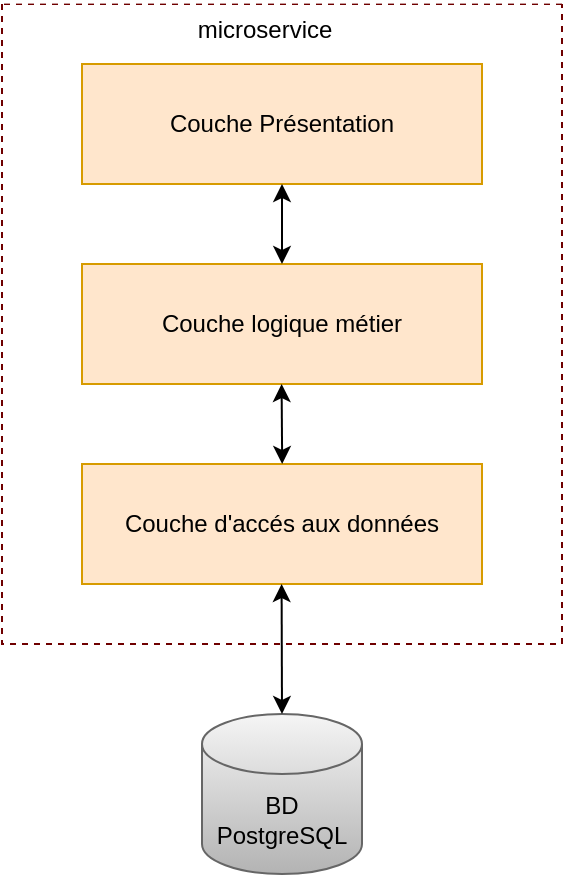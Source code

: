<mxfile version="24.7.14">
  <diagram id="prtHgNgQTEPvFCAcTncT" name="Page-1">
    <mxGraphModel dx="482" dy="1802" grid="1" gridSize="10" guides="1" tooltips="1" connect="1" arrows="1" fold="1" page="1" pageScale="1" pageWidth="827" pageHeight="1169" math="0" shadow="0">
      <root>
        <mxCell id="0" />
        <mxCell id="1" parent="0" />
        <mxCell id="uBYx9kKuJi2ON3T31jr--2" value="&lt;div&gt;Couche Présentation&lt;/div&gt;" style="rounded=0;whiteSpace=wrap;html=1;fillColor=#ffe6cc;strokeColor=#d79b00;" vertex="1" parent="1">
          <mxGeometry x="200" y="-320" width="200" height="60" as="geometry" />
        </mxCell>
        <mxCell id="uBYx9kKuJi2ON3T31jr--5" value="&lt;div&gt;Couche logique métier&lt;br&gt;&lt;/div&gt;" style="rounded=0;whiteSpace=wrap;html=1;fillColor=#ffe6cc;strokeColor=#d79b00;" vertex="1" parent="1">
          <mxGeometry x="200" y="-220" width="200" height="60" as="geometry" />
        </mxCell>
        <mxCell id="uBYx9kKuJi2ON3T31jr--6" value="&lt;div&gt;Couche d&#39;accés aux données&lt;br&gt;&lt;/div&gt;" style="rounded=0;whiteSpace=wrap;html=1;fillColor=#ffe6cc;strokeColor=#d79b00;" vertex="1" parent="1">
          <mxGeometry x="200" y="-120" width="200" height="60" as="geometry" />
        </mxCell>
        <mxCell id="uBYx9kKuJi2ON3T31jr--7" value="BD PostgreSQL" style="shape=cylinder3;whiteSpace=wrap;html=1;boundedLbl=1;backgroundOutline=1;size=15;fillColor=#f5f5f5;strokeColor=#666666;gradientColor=#b3b3b3;" vertex="1" parent="1">
          <mxGeometry x="260" y="5" width="80" height="80" as="geometry" />
        </mxCell>
        <mxCell id="uBYx9kKuJi2ON3T31jr--9" value="" style="swimlane;startSize=0;fillColor=#3584e4;strokeColor=#6F0000;fillStyle=zigzag-line;rounded=1;shadow=0;glass=1;swimlaneFillColor=none;fontColor=#ffffff;dashed=1;" vertex="1" parent="1">
          <mxGeometry x="160" y="-350" width="280" height="320" as="geometry">
            <mxRectangle x="160" y="-350" width="50" height="40" as="alternateBounds" />
          </mxGeometry>
        </mxCell>
        <mxCell id="uBYx9kKuJi2ON3T31jr--12" value="" style="endArrow=classic;startArrow=classic;html=1;rounded=0;exitX=0.5;exitY=0;exitDx=0;exitDy=0;" edge="1" parent="uBYx9kKuJi2ON3T31jr--9">
          <mxGeometry width="50" height="50" relative="1" as="geometry">
            <mxPoint x="140.09" y="230" as="sourcePoint" />
            <mxPoint x="139.8" y="190" as="targetPoint" />
          </mxGeometry>
        </mxCell>
        <mxCell id="uBYx9kKuJi2ON3T31jr--11" value="" style="endArrow=classic;startArrow=classic;html=1;rounded=0;exitX=0.5;exitY=0;exitDx=0;exitDy=0;exitPerimeter=0;" edge="1" parent="uBYx9kKuJi2ON3T31jr--9" source="uBYx9kKuJi2ON3T31jr--7">
          <mxGeometry width="50" height="50" relative="1" as="geometry">
            <mxPoint x="139.8" y="355" as="sourcePoint" />
            <mxPoint x="139.8" y="290" as="targetPoint" />
          </mxGeometry>
        </mxCell>
        <mxCell id="uBYx9kKuJi2ON3T31jr--24" value="" style="endArrow=classic;startArrow=classic;html=1;rounded=0;" edge="1" parent="1" target="uBYx9kKuJi2ON3T31jr--2">
          <mxGeometry width="50" height="50" relative="1" as="geometry">
            <mxPoint x="300" y="-220" as="sourcePoint" />
            <mxPoint x="340" y="-190" as="targetPoint" />
          </mxGeometry>
        </mxCell>
        <mxCell id="uBYx9kKuJi2ON3T31jr--27" value="microservice" style="text;html=1;align=center;verticalAlign=middle;resizable=0;points=[];autosize=1;strokeColor=none;fillColor=none;" vertex="1" parent="1">
          <mxGeometry x="246" y="-352" width="90" height="30" as="geometry" />
        </mxCell>
      </root>
    </mxGraphModel>
  </diagram>
</mxfile>
